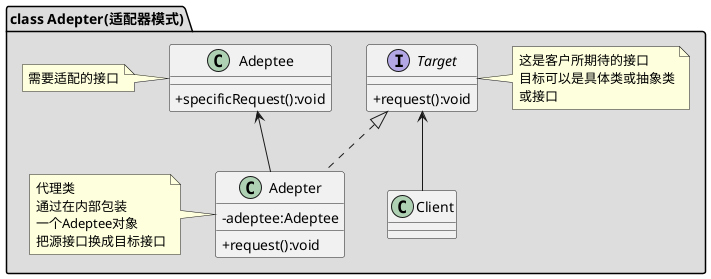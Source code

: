 @startuml
skinparam classAttributeIconSize 0

package "class Adepter(适配器模式)" #DDDDDD {
     class Client

    interface Target
    {
     +request():void
    }
    note right: 这是客户所期待的接口\n目标可以是具体类或抽象类\n或接口

    class Adeptee
    {
    + specificRequest():void
        }
    note left: 需要适配的接口

    class Adepter{
    -adeptee:Adeptee
    + request():void
    }
    note left: 代理类\n通过在内部包装\n一个Adeptee对象\n把源接口换成目标接口

    Target <-- Client
    Target <|.. Adepter
    Adeptee <-- Adepter
}
@enduml